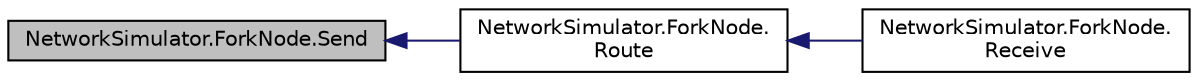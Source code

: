 digraph "NetworkSimulator.ForkNode.Send"
{
  edge [fontname="Helvetica",fontsize="10",labelfontname="Helvetica",labelfontsize="10"];
  node [fontname="Helvetica",fontsize="10",shape=record];
  rankdir="LR";
  Node1 [label="NetworkSimulator.ForkNode.Send",height=0.2,width=0.4,color="black", fillcolor="grey75", style="filled", fontcolor="black"];
  Node1 -> Node2 [dir="back",color="midnightblue",fontsize="10",style="solid",fontname="Helvetica"];
  Node2 [label="NetworkSimulator.ForkNode.\lRoute",height=0.2,width=0.4,color="black", fillcolor="white", style="filled",URL="$class_network_simulator_1_1_fork_node.html#a2268305e06c8e851a6faf2db79c89c58",tooltip="Распределяет фрагмент по узлам "];
  Node2 -> Node3 [dir="back",color="midnightblue",fontsize="10",style="solid",fontname="Helvetica"];
  Node3 [label="NetworkSimulator.ForkNode.\lReceive",height=0.2,width=0.4,color="black", fillcolor="white", style="filled",URL="$class_network_simulator_1_1_fork_node.html#aca7a8c482a32868c4a8cb7c319bd866f",tooltip="Получение фрагмента из какого-то узла "];
}
